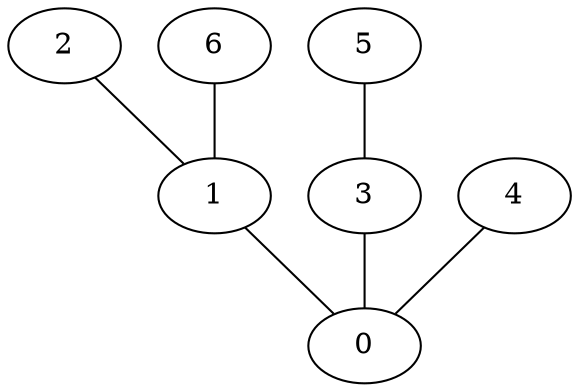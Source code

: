 graph {
    0 [ label = "0" ]
    1 [ label = "1" ]
    2 [ label = "2" ]
    3 [ label = "3" ]
    4 [ label = "4" ]
    5 [ label = "5" ]
    6 [ label = "6" ]
    1 -- 0 [ ]
    2 -- 1 [ ]
    4 -- 0 [ ]
    5 -- 3 [ ]
    3 -- 0 [ ]
    6 -- 1 [ ]
}

